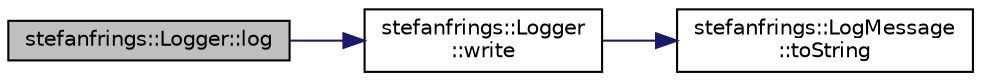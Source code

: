 digraph "stefanfrings::Logger::log"
{
  edge [fontname="Helvetica",fontsize="10",labelfontname="Helvetica",labelfontsize="10"];
  node [fontname="Helvetica",fontsize="10",shape=record];
  rankdir="LR";
  Node14 [label="stefanfrings::Logger::log",height=0.2,width=0.4,color="black", fillcolor="grey75", style="filled", fontcolor="black"];
  Node14 -> Node15 [color="midnightblue",fontsize="10",style="solid",fontname="Helvetica"];
  Node15 [label="stefanfrings::Logger\l::write",height=0.2,width=0.4,color="black", fillcolor="white", style="filled",URL="$classstefanfrings_1_1_logger.html#a69f50fe67efaa254ee219f6de384e9fa"];
  Node15 -> Node16 [color="midnightblue",fontsize="10",style="solid",fontname="Helvetica"];
  Node16 [label="stefanfrings::LogMessage\l::toString",height=0.2,width=0.4,color="black", fillcolor="white", style="filled",URL="$classstefanfrings_1_1_log_message.html#a0afc95ed8eb8b5cc611b5b9436f65053"];
}
